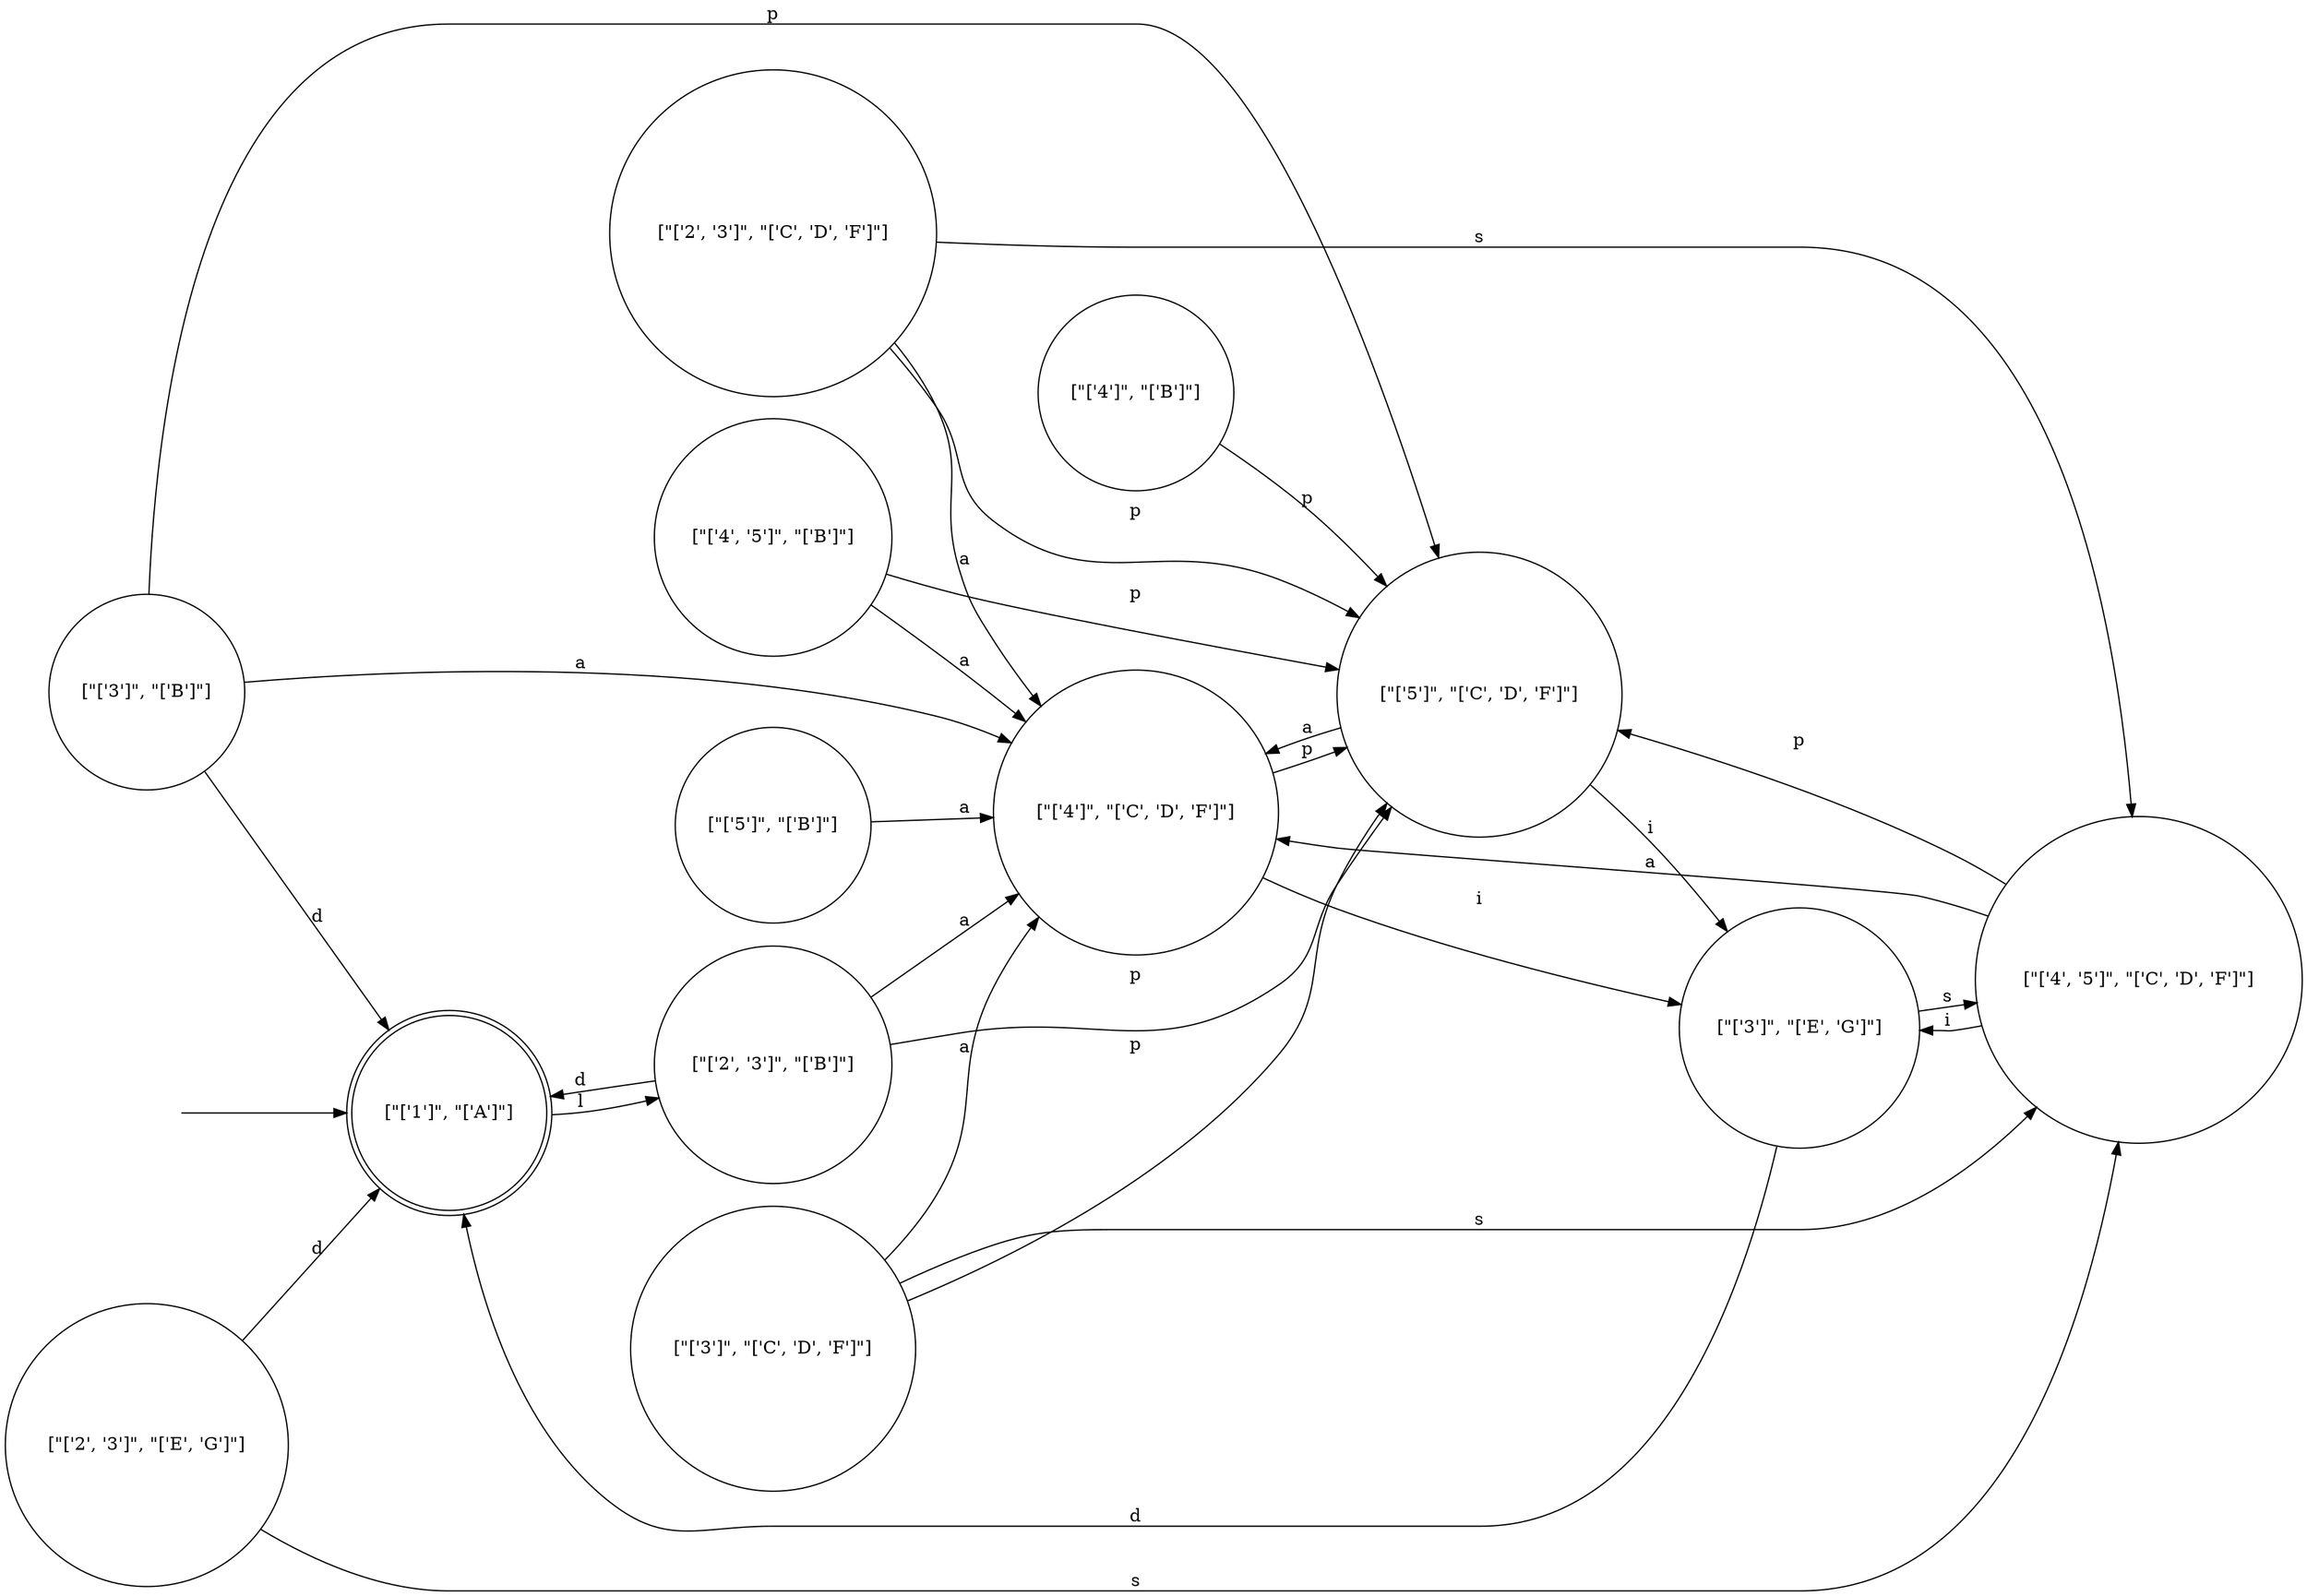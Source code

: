 digraph "Automato produto" {
	graph [rankdir=LR]
	"" [label="" shape=plaintext]
	"[\"['1']\", \"['A']\"]" [label="[\"['1']\", \"['A']\"]" shape=doublecircle]
	"[\"['2', '3']\", \"['B']\"]" [label="[\"['2', '3']\", \"['B']\"]" shape=circle]
	"[\"['5']\", \"['C', 'D', 'F']\"]" [label="[\"['5']\", \"['C', 'D', 'F']\"]" shape=circle]
	"[\"['3']\", \"['E', 'G']\"]" [label="[\"['3']\", \"['E', 'G']\"]" shape=circle]
	"[\"['2', '3']\", \"['E', 'G']\"]" [label="[\"['2', '3']\", \"['E', 'G']\"]" shape=circle]
	"[\"['4', '5']\", \"['B']\"]" [label="[\"['4', '5']\", \"['B']\"]" shape=circle]
	"[\"['5']\", \"['B']\"]" [label="[\"['5']\", \"['B']\"]" shape=circle]
	"[\"['4', '5']\", \"['C', 'D', 'F']\"]" [label="[\"['4', '5']\", \"['C', 'D', 'F']\"]" shape=circle]
	"[\"['4']\", \"['B']\"]" [label="[\"['4']\", \"['B']\"]" shape=circle]
	"[\"['4']\", \"['C', 'D', 'F']\"]" [label="[\"['4']\", \"['C', 'D', 'F']\"]" shape=circle]
	"[\"['3']\", \"['C', 'D', 'F']\"]" [label="[\"['3']\", \"['C', 'D', 'F']\"]" shape=circle]
	"[\"['3']\", \"['B']\"]" [label="[\"['3']\", \"['B']\"]" shape=circle]
	"[\"['2', '3']\", \"['C', 'D', 'F']\"]" [label="[\"['2', '3']\", \"['C', 'D', 'F']\"]" shape=circle]
	"" -> "[\"['1']\", \"['A']\"]" [label=""]
	"[\"['1']\", \"['A']\"]" -> "[\"['2', '3']\", \"['B']\"]" [label=l]
	"[\"['2', '3']\", \"['B']\"]" -> "[\"['5']\", \"['C', 'D', 'F']\"]" [label=p]
	"[\"['2', '3']\", \"['B']\"]" -> "[\"['1']\", \"['A']\"]" [label=d]
	"[\"['2', '3']\", \"['B']\"]" -> "[\"['4']\", \"['C', 'D', 'F']\"]" [label=a]
	"[\"['2', '3']\", \"['C', 'D', 'F']\"]" -> "[\"['5']\", \"['C', 'D', 'F']\"]" [label=p]
	"[\"['2', '3']\", \"['C', 'D', 'F']\"]" -> "[\"['4', '5']\", \"['C', 'D', 'F']\"]" [label=s]
	"[\"['2', '3']\", \"['C', 'D', 'F']\"]" -> "[\"['4']\", \"['C', 'D', 'F']\"]" [label=a]
	"[\"['2', '3']\", \"['E', 'G']\"]" -> "[\"['4', '5']\", \"['C', 'D', 'F']\"]" [label=s]
	"[\"['2', '3']\", \"['E', 'G']\"]" -> "[\"['1']\", \"['A']\"]" [label=d]
	"[\"['4']\", \"['B']\"]" -> "[\"['5']\", \"['C', 'D', 'F']\"]" [label=p]
	"[\"['4']\", \"['C', 'D', 'F']\"]" -> "[\"['5']\", \"['C', 'D', 'F']\"]" [label=p]
	"[\"['4']\", \"['C', 'D', 'F']\"]" -> "[\"['3']\", \"['E', 'G']\"]" [label=i]
	"[\"['3']\", \"['B']\"]" -> "[\"['5']\", \"['C', 'D', 'F']\"]" [label=p]
	"[\"['3']\", \"['B']\"]" -> "[\"['1']\", \"['A']\"]" [label=d]
	"[\"['3']\", \"['B']\"]" -> "[\"['4']\", \"['C', 'D', 'F']\"]" [label=a]
	"[\"['3']\", \"['C', 'D', 'F']\"]" -> "[\"['5']\", \"['C', 'D', 'F']\"]" [label=p]
	"[\"['3']\", \"['C', 'D', 'F']\"]" -> "[\"['4', '5']\", \"['C', 'D', 'F']\"]" [label=s]
	"[\"['3']\", \"['C', 'D', 'F']\"]" -> "[\"['4']\", \"['C', 'D', 'F']\"]" [label=a]
	"[\"['3']\", \"['E', 'G']\"]" -> "[\"['4', '5']\", \"['C', 'D', 'F']\"]" [label=s]
	"[\"['3']\", \"['E', 'G']\"]" -> "[\"['1']\", \"['A']\"]" [label=d]
	"[\"['4', '5']\", \"['B']\"]" -> "[\"['5']\", \"['C', 'D', 'F']\"]" [label=p]
	"[\"['4', '5']\", \"['B']\"]" -> "[\"['4']\", \"['C', 'D', 'F']\"]" [label=a]
	"[\"['4', '5']\", \"['C', 'D', 'F']\"]" -> "[\"['5']\", \"['C', 'D', 'F']\"]" [label=p]
	"[\"['4', '5']\", \"['C', 'D', 'F']\"]" -> "[\"['3']\", \"['E', 'G']\"]" [label=i]
	"[\"['4', '5']\", \"['C', 'D', 'F']\"]" -> "[\"['4']\", \"['C', 'D', 'F']\"]" [label=a]
	"[\"['5']\", \"['B']\"]" -> "[\"['4']\", \"['C', 'D', 'F']\"]" [label=a]
	"[\"['5']\", \"['C', 'D', 'F']\"]" -> "[\"['3']\", \"['E', 'G']\"]" [label=i]
	"[\"['5']\", \"['C', 'D', 'F']\"]" -> "[\"['4']\", \"['C', 'D', 'F']\"]" [label=a]
}
